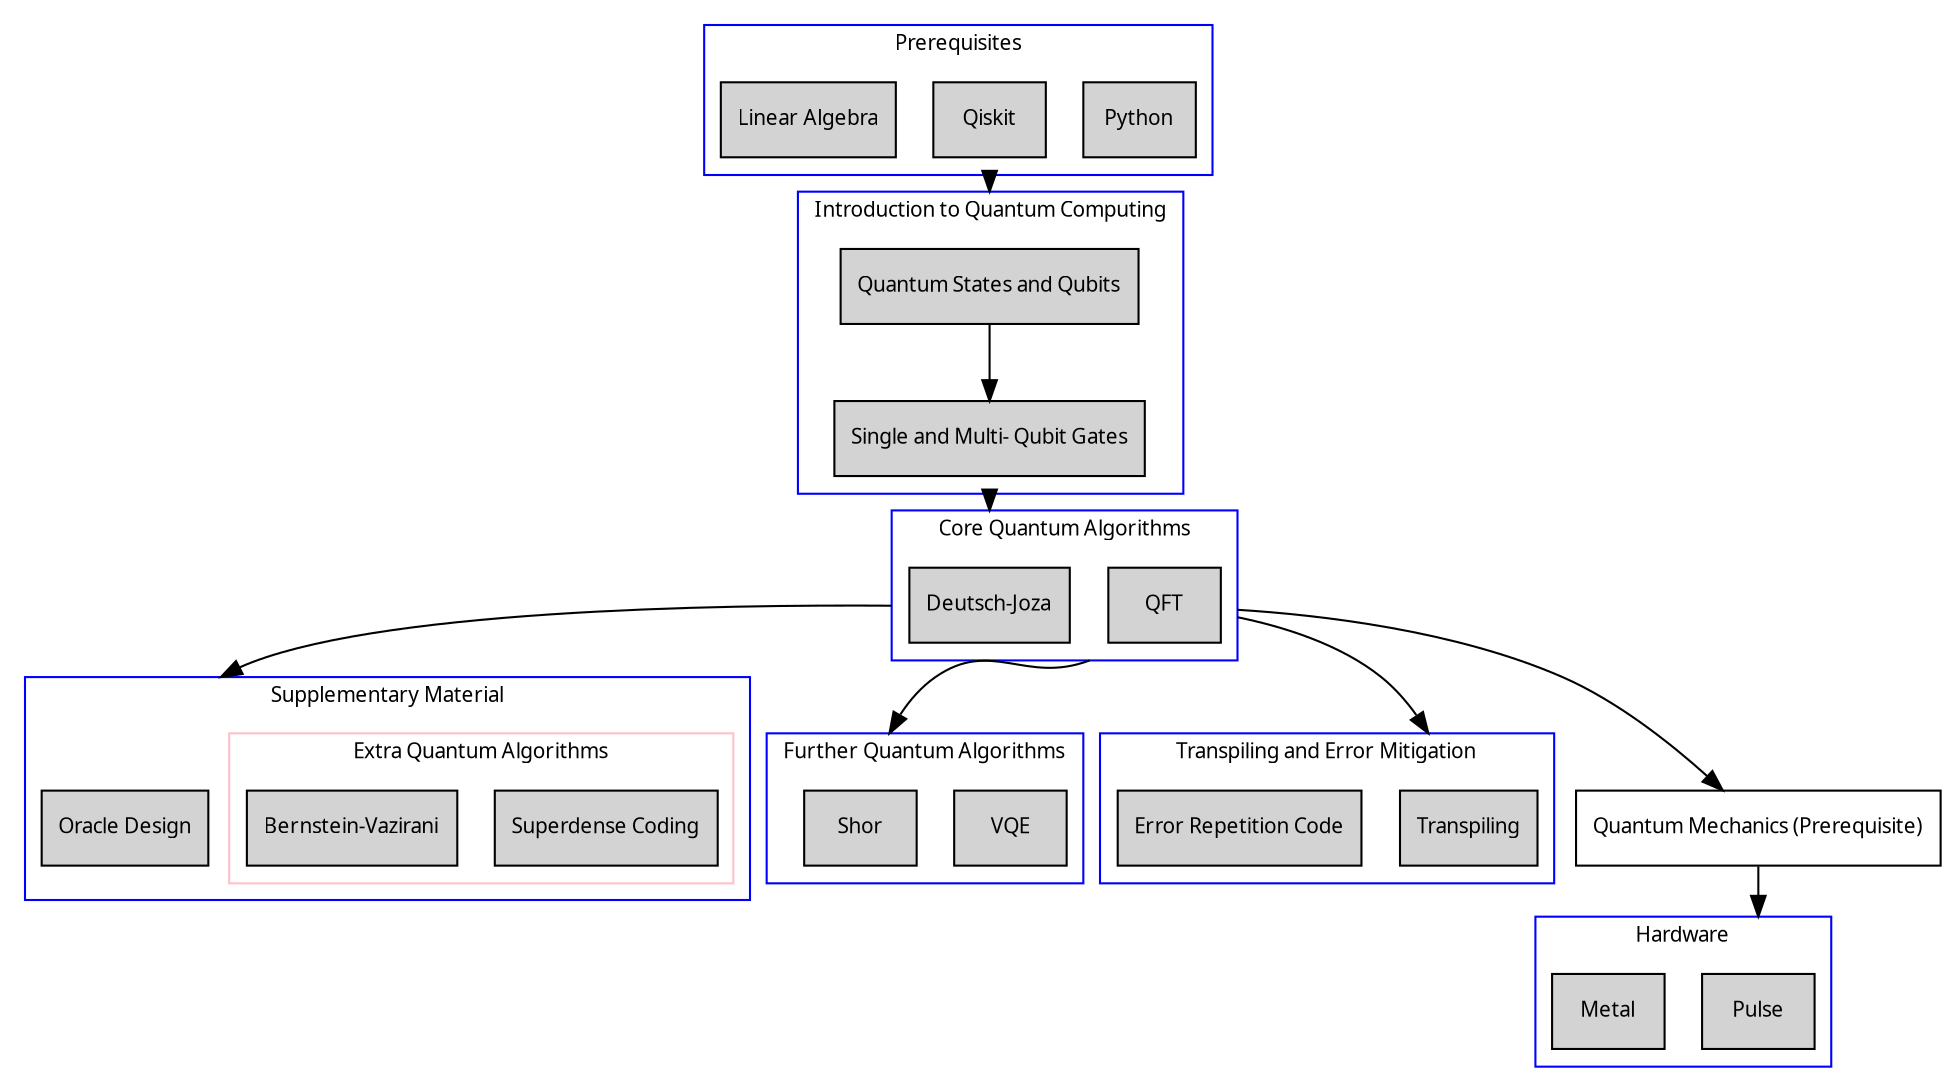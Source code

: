 digraph G {

    graph [fontsize=10 fontname="Veranda" compound=true];
    node [shape=record fontsize=10 fontname="Verdana"];

    subgraph cluster_prereq {
        node [style=filled];
        "Python" "Qiskit" "Linear Algebra"[href="ch-prerequisites/linear_algebra.html"];
        label = "Prerequisites";
        color=blue;
    }

    subgraph cluster_intro {
        node [style=filled];
        "Quantum States and Qubits" "Single and Multi- Qubit Gates";
        label = "Introduction to Quantum Computing";
        color=blue;
    }

    subgraph cluster_cqa {
        node [style=filled];
        "Deutsch-Joza" "QFT";
        label = "Core Quantum Algorithms";
        color=blue;
    }

    subgraph cluster_cqa_supp {
    	node [style=filled];
	"Oracle Design"
	subgraph cluster_extra_qa{
		node [style=filled];
		"Superdense Coding" "Bernstein-Vazirani";
		label = "Extra Quantum Algorithms";
		color = pink;
		}
	label = "Supplementary Material";
	color = blue;
    }

    subgraph cluster_fqa {
        node [style=filled];
        "VQE" "Shor";
        label = "Further Quantum Algorithms";
        color=blue;
    }
    
    subgraph cluster_errmit {
    	node [style=filled];
	"Transpiling" "Error Repetition Code";
	label = "Transpiling and Error Mitigation";
	color = blue;
	}
    
    "Quantum Mechanics (Prerequisite)";

    subgraph cluster_qhw {
        node [style=filled];
	"Pulse" "Metal";
	label = "Hardware";
	color = blue;
	}


    // Connect Intro
    "Quantum States and Qubits" -> "Single and Multi- Qubit Gates";

    // Connect Clusters
    "Qiskit" -> "Quantum States and Qubits" [ltail=cluster_prereq lhead=cluster_intro];
    "Single and Multi- Qubit Gates" -> "Deutsch-Joza" [ltail=cluster_intro lhead=cluster_cqa];
    "Deutsch-Joza" -> "Oracle Design" [ltail=cluster_cqa lhead=cluster_cqa_supp];
    "QFT" -> "Shor" [ltail=cluster_cqa lhead=cluster_fqa];
    "QFT" -> "Transpiling" [ltail=cluster_cqa lhead=cluster_errmit];
    "QFT" -> "Quantum Mechanics (Prerequisite)" [ltail=cluster_cqa];
    "Quantum Mechanics (Prerequisite)" -> "Pulse" [lhead=cluster_qhw];
    
}

